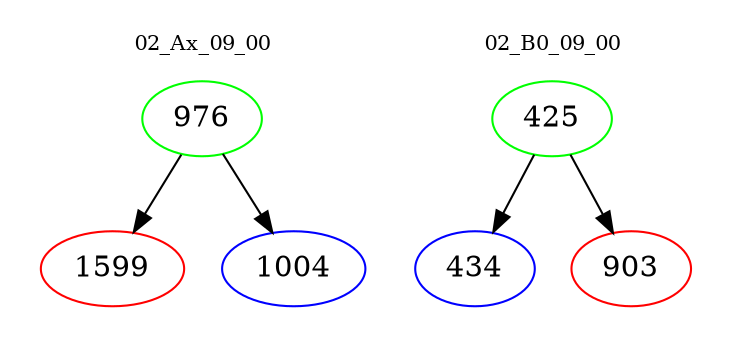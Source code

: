 digraph{
subgraph cluster_0 {
color = white
label = "02_Ax_09_00";
fontsize=10;
T0_976 [label="976", color="green"]
T0_976 -> T0_1599 [color="black"]
T0_1599 [label="1599", color="red"]
T0_976 -> T0_1004 [color="black"]
T0_1004 [label="1004", color="blue"]
}
subgraph cluster_1 {
color = white
label = "02_B0_09_00";
fontsize=10;
T1_425 [label="425", color="green"]
T1_425 -> T1_434 [color="black"]
T1_434 [label="434", color="blue"]
T1_425 -> T1_903 [color="black"]
T1_903 [label="903", color="red"]
}
}

